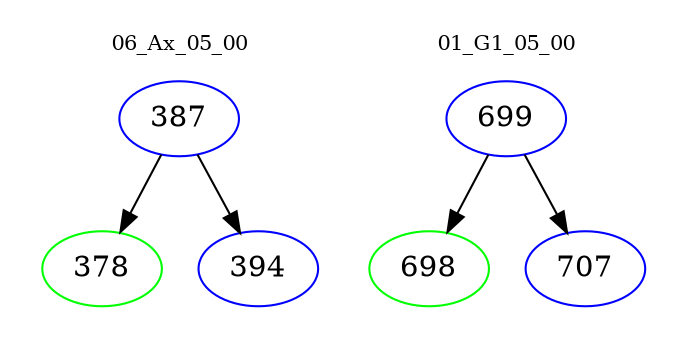 digraph{
subgraph cluster_0 {
color = white
label = "06_Ax_05_00";
fontsize=10;
T0_387 [label="387", color="blue"]
T0_387 -> T0_378 [color="black"]
T0_378 [label="378", color="green"]
T0_387 -> T0_394 [color="black"]
T0_394 [label="394", color="blue"]
}
subgraph cluster_1 {
color = white
label = "01_G1_05_00";
fontsize=10;
T1_699 [label="699", color="blue"]
T1_699 -> T1_698 [color="black"]
T1_698 [label="698", color="green"]
T1_699 -> T1_707 [color="black"]
T1_707 [label="707", color="blue"]
}
}

